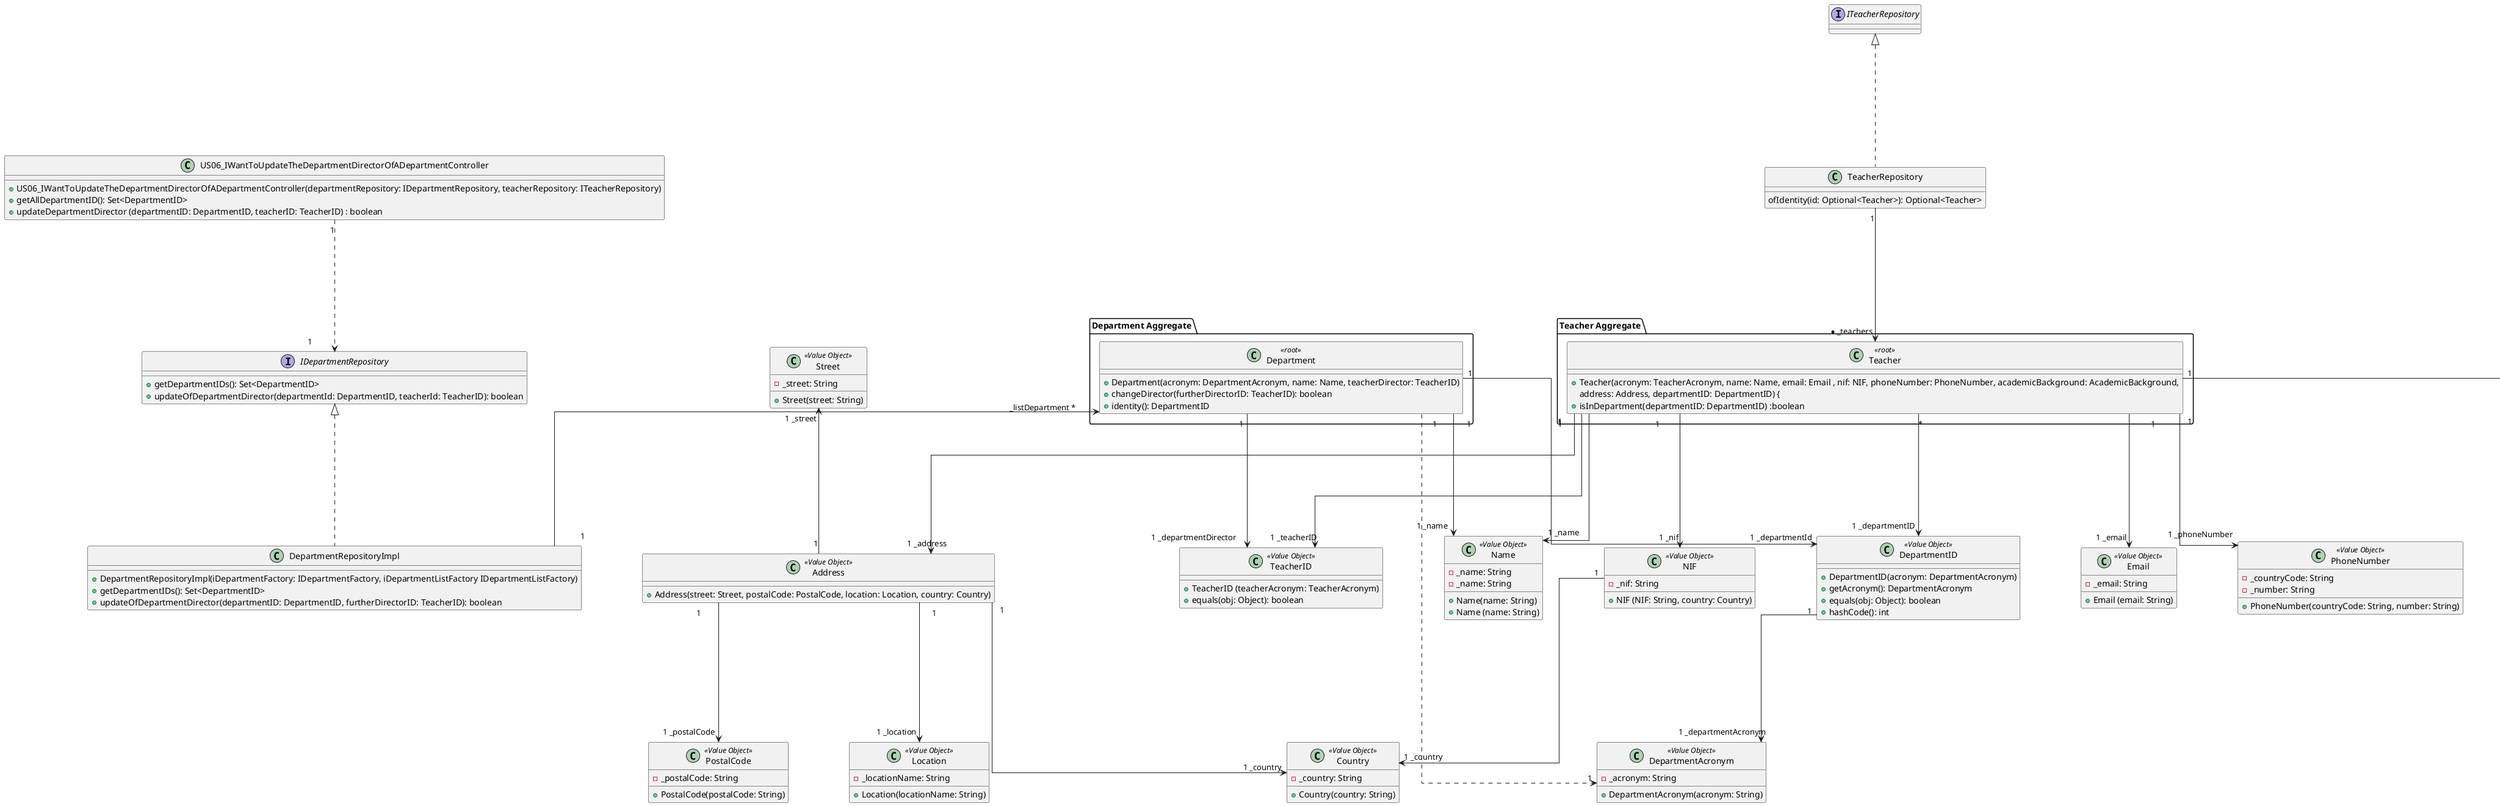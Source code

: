 @startuml

top to bottom direction
skinparam ranksep 200
skinparam nodesep 100
skinparam linetype ortho

class US06_IWantToUpdateTheDepartmentDirectorOfADepartmentController {
    + US06_IWantToUpdateTheDepartmentDirectorOfADepartmentController(departmentRepository: IDepartmentRepository, teacherRepository: ITeacherRepository)
    + getAllDepartmentID(): Set<DepartmentID>
    + updateDepartmentDirector (departmentID: DepartmentID, teacherID: TeacherID) : boolean
}

interface IDepartmentRepository {
   + getDepartmentIDs(): Set<DepartmentID>
   + updateOfDepartmentDirector(departmentId: DepartmentID, teacherId: TeacherID): boolean
}

class DepartmentRepositoryImpl {
    + DepartmentRepositoryImpl(iDepartmentFactory: IDepartmentFactory, iDepartmentListFactory IDepartmentListFactory)
    + getDepartmentIDs(): Set<DepartmentID>
    + updateOfDepartmentDirector(departmentID: DepartmentID, furtherDirectorID: TeacherID): boolean
}


package "Department Aggregate" {
class Department <<root>> {
     + Department(acronym: DepartmentAcronym, name: Name, teacherDirector: TeacherID)
     + changeDirector(furtherDirectorID: TeacherID): boolean
     + identity(): DepartmentID
    }
}

class Name <<Value Object >> {
    -_name: String
    + Name(name: String)
}

class DepartmentAcronym <<Value Object>> {
    -_acronym: String
    + DepartmentAcronym(acronym: String)
}

class DepartmentID <<Value Object>> {
    + DepartmentID(acronym: DepartmentAcronym)
    + getAcronym(): DepartmentAcronym
    + equals(obj: Object): boolean
    + hashCode(): int
}

package "Teacher Aggregate" {
class Teacher <<root>> {
    +Teacher(acronym: TeacherAcronym, name: Name, email: Email , nif: NIF, phoneNumber: PhoneNumber, academicBackground: AcademicBackground,
                            address: Address, departmentID: DepartmentID) {
    +isInDepartment(departmentID: DepartmentID) :boolean
}
}

interface ITeacherRepository {
}

class TeacherRepository {
  ofIdentity(id: Optional<Teacher>): Optional<Teacher>
}

class Name <<Value Object>> {
    -_name: String
    + Name (name: String)
}

class Email <<Value Object>> {
    -_email: String
    + Email (email: String)
}

class NIF <<Value Object>> {
    -_nif: String
    + NIF (NIF: String, country: Country)
}

class PhoneNumber <<Value Object>> {
    + PhoneNumber(countryCode: String, number: String)
    - _countryCode: String
    -_number: String
}

class AcademicBackground <<Value Object>> {
    -_description: String
    + AcademicBackground(description: String)
}

class Address <<Value Object>>{
     +Address(street: Street, postalCode: PostalCode, location: Location, country: Country)
}

class Street <<Value Object>> {
     -_street: String
     +Street(street: String)
}

class PostalCode  <<Value Object>> {
     -_postalCode: String
     +PostalCode(postalCode: String)
}

class Location  <<Value Object>>  {
     -_locationName: String
     +Location(locationName: String)
}

class Country  <<Value Object>>{
     -_country: String
     +Country(country: String)
}

class TeacherID <<Value Object>> {
     + TeacherID (teacherAcronym: TeacherAcronym)
     + equals(obj: Object): boolean
     }

US06_IWantToUpdateTheDepartmentDirectorOfADepartmentController "1" ..> "1          " IDepartmentRepository
IDepartmentRepository <|.. DepartmentRepositoryImpl


Department "_listDepartment *         " <-- "1" DepartmentRepositoryImpl
Department "1" --> "1 _name" Name
Department "1" --> "1 _departmentDirector" TeacherID
Department "1" --> "1 _departmentId" DepartmentID
DepartmentID "1" --> "1 _departmentAcronym" DepartmentAcronym
Department "1" ..> "1" DepartmentAcronym


Teacher "1" --> "1 _teacherID" TeacherID
Teacher "*" --> "1 _departmentID" DepartmentID
Teacher "1" --> "1 _address" Address

Address "1" -u-> "1 _street" Street
Address "1" --> "1 _postalCode" PostalCode
Address "1" --> "1 _location" Location
Address "1" --> "1 _country" Country

NIF "1" --> "1 _country" Country
Teacher "1" --> "1 _name" Name
Teacher "1" --> "1 _email" Email
Teacher "1" --> "1 _nif" NIF
Teacher "1" --> "1 _phoneNumber" PhoneNumber
Teacher "1" --> "_academicBackground" AcademicBackground

ITeacherRepository <|.. TeacherRepository
TeacherRepository "1" --> "* _teachers" Teacher
@enduml
